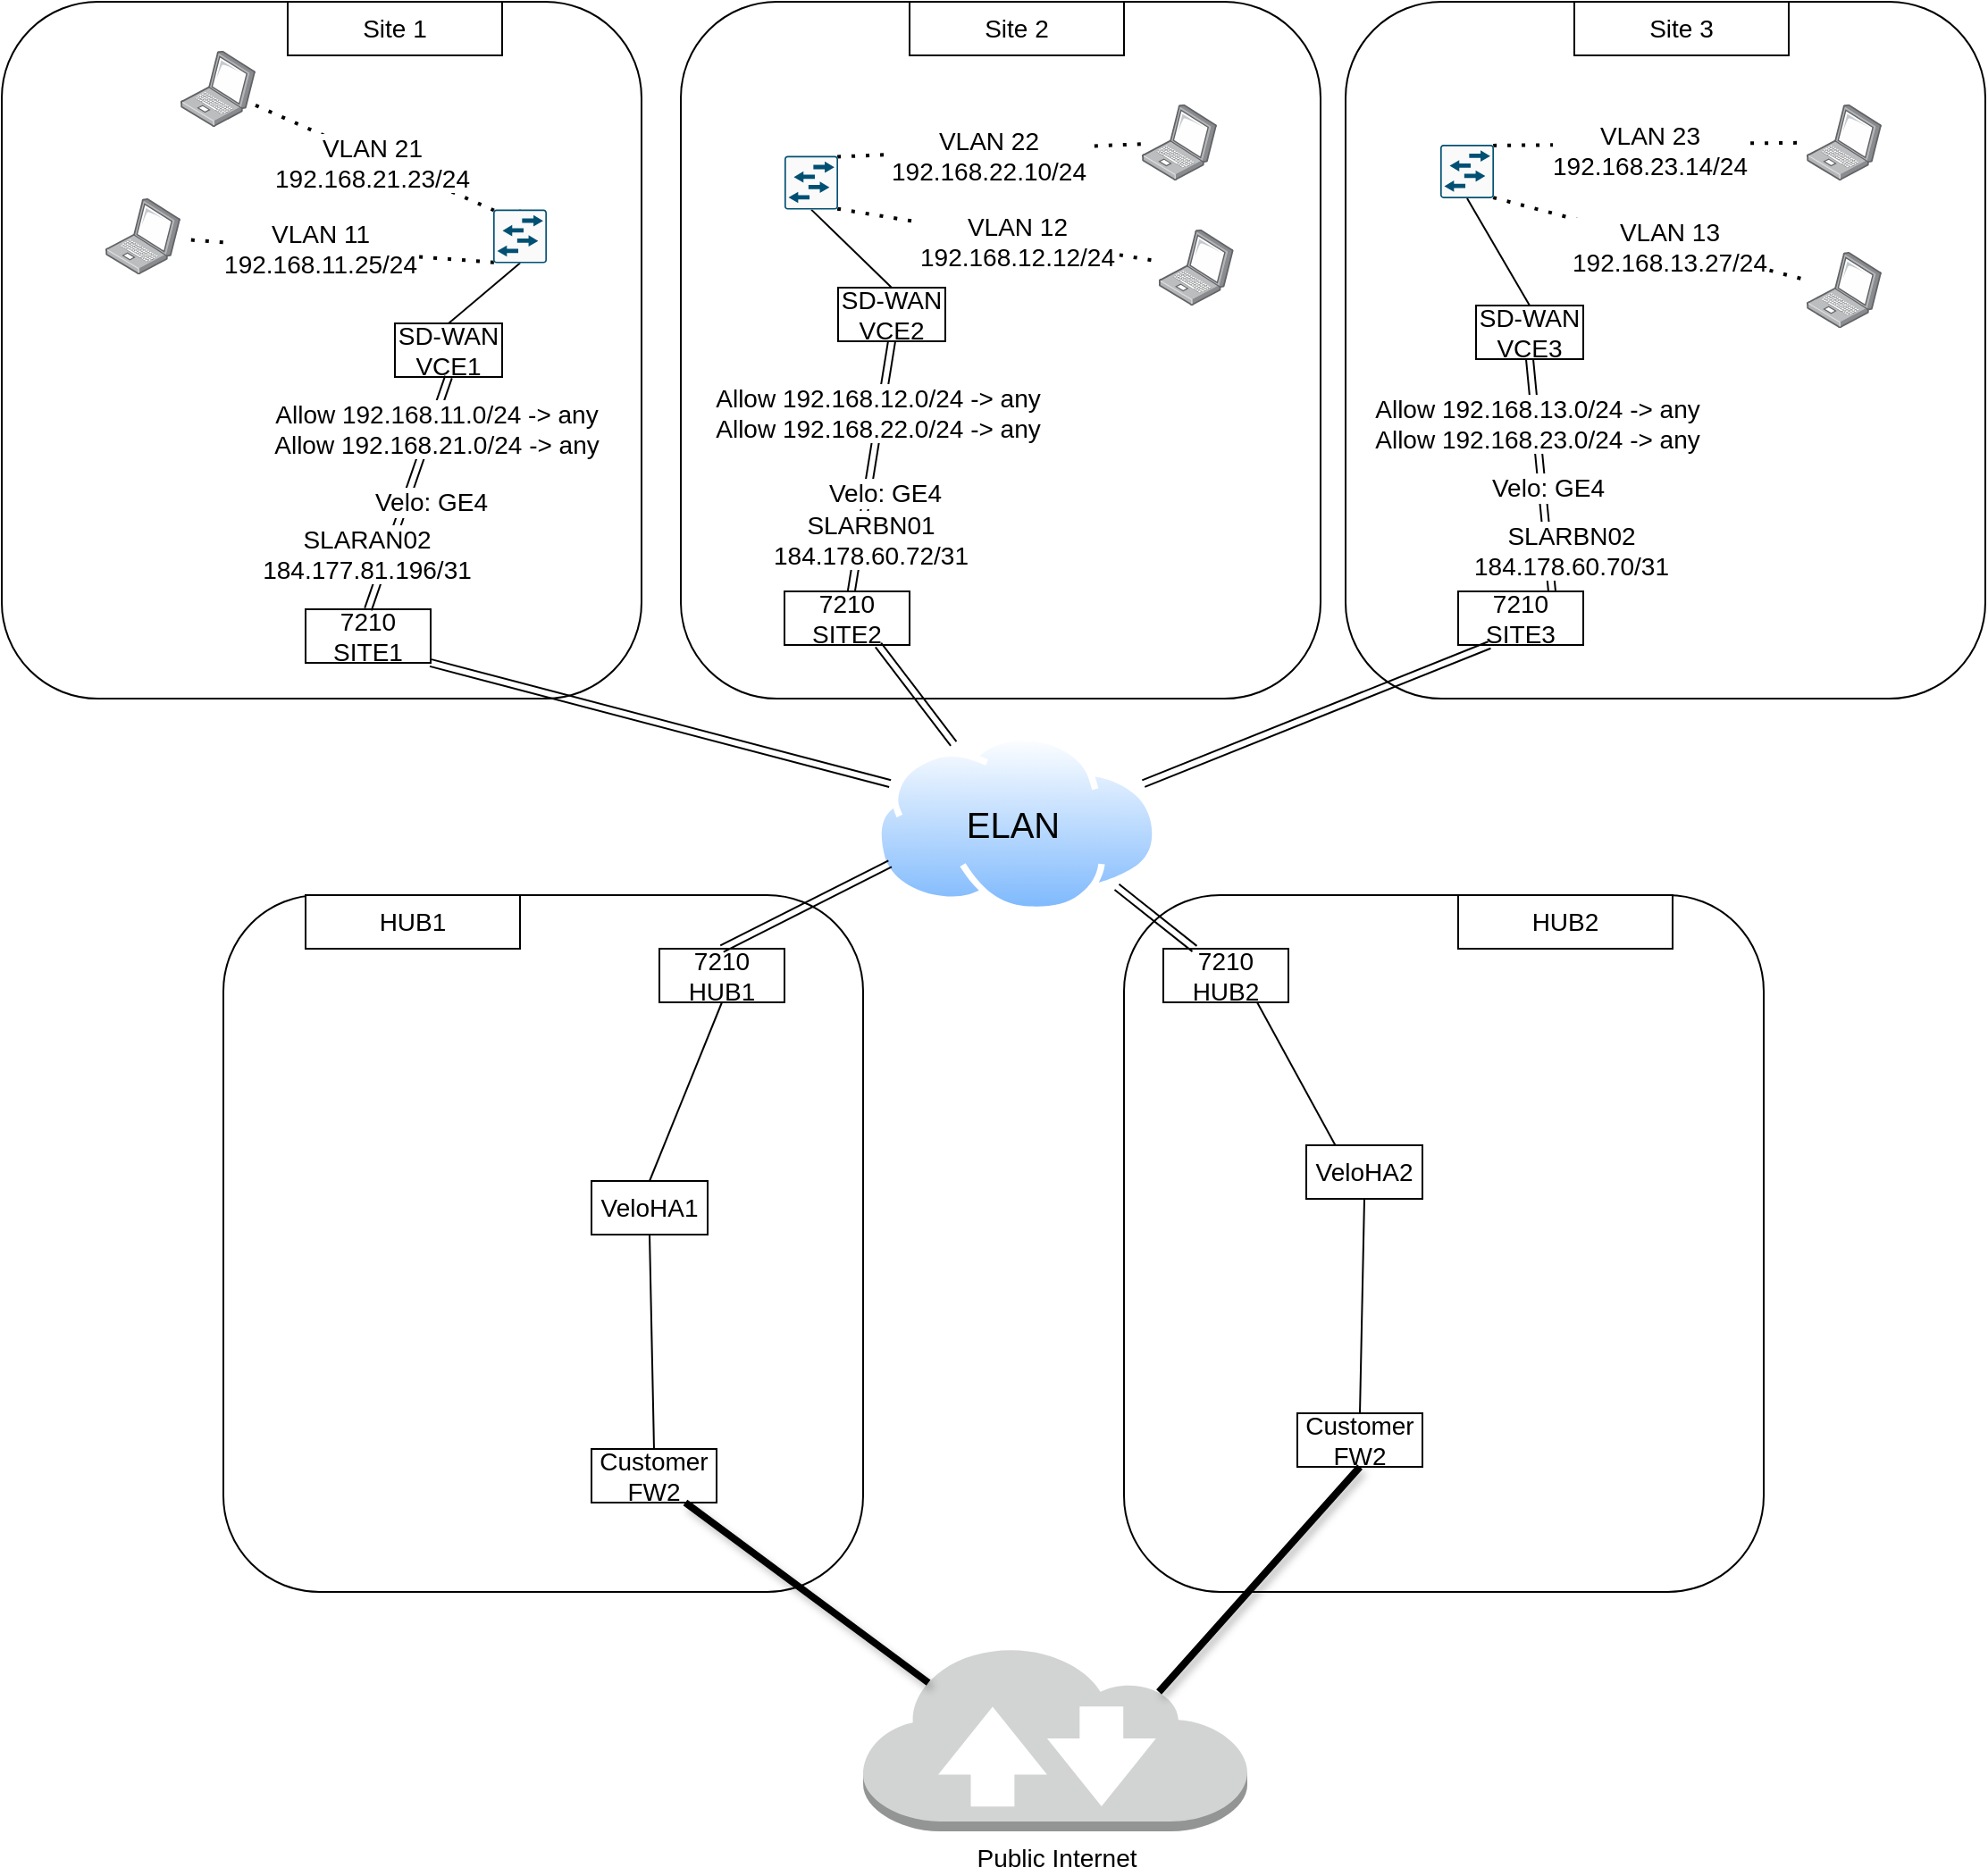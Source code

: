 <mxfile version="24.2.5" type="device">
  <diagram name="Page-1" id="XTCA5G6cbBC70T64MSRc">
    <mxGraphModel dx="1180" dy="1985" grid="1" gridSize="10" guides="1" tooltips="1" connect="1" arrows="1" fold="1" page="1" pageScale="1" pageWidth="850" pageHeight="1100" math="0" shadow="0">
      <root>
        <mxCell id="0" />
        <mxCell id="1" parent="0" />
        <mxCell id="g3ic62DsX7ZCbNPFw6_O-63" value="" style="image;aspect=fixed;perimeter=ellipsePerimeter;html=1;align=center;shadow=0;dashed=0;spacingTop=3;image=img/lib/active_directory/internet_cloud.svg;fontSize=14;" vertex="1" parent="1">
          <mxGeometry x="508.63" y="390" width="158.73" height="100" as="geometry" />
        </mxCell>
        <mxCell id="g3ic62DsX7ZCbNPFw6_O-27" value="" style="rounded=1;whiteSpace=wrap;html=1;fontSize=14;" vertex="1" parent="1">
          <mxGeometry x="648" y="480" width="358" height="390" as="geometry" />
        </mxCell>
        <mxCell id="g3ic62DsX7ZCbNPFw6_O-28" value="HUB2" style="rounded=0;whiteSpace=wrap;html=1;fontSize=14;" vertex="1" parent="1">
          <mxGeometry x="835" y="480" width="120" height="30" as="geometry" />
        </mxCell>
        <mxCell id="g3ic62DsX7ZCbNPFw6_O-25" value="" style="rounded=1;whiteSpace=wrap;html=1;fontSize=14;" vertex="1" parent="1">
          <mxGeometry x="144" y="480" width="358" height="390" as="geometry" />
        </mxCell>
        <mxCell id="0JstrHkOvT4zA7hhjL8A-35" value="" style="rounded=1;whiteSpace=wrap;html=1;fontSize=14;" parent="1" vertex="1">
          <mxGeometry x="400" y="-20" width="358" height="390" as="geometry" />
        </mxCell>
        <mxCell id="0JstrHkOvT4zA7hhjL8A-34" value="" style="rounded=1;whiteSpace=wrap;html=1;fontSize=14;" parent="1" vertex="1">
          <mxGeometry x="20" y="-20" width="358" height="390" as="geometry" />
        </mxCell>
        <mxCell id="0JstrHkOvT4zA7hhjL8A-3" value="SD-WAN&lt;div style=&quot;font-size: 14px;&quot;&gt;VCE1&lt;/div&gt;" style="rounded=0;whiteSpace=wrap;html=1;fontSize=14;" parent="1" vertex="1">
          <mxGeometry x="240" y="160" width="60" height="30" as="geometry" />
        </mxCell>
        <mxCell id="0JstrHkOvT4zA7hhjL8A-4" value="SD-WAN&lt;div style=&quot;font-size: 14px;&quot;&gt;VCE2&lt;/div&gt;" style="rounded=0;whiteSpace=wrap;html=1;fontSize=14;" parent="1" vertex="1">
          <mxGeometry x="488" y="140" width="60" height="30" as="geometry" />
        </mxCell>
        <mxCell id="0JstrHkOvT4zA7hhjL8A-18" value="" style="image;points=[];aspect=fixed;html=1;align=center;shadow=0;dashed=0;image=img/lib/allied_telesis/computer_and_terminals/Laptop.svg;fontSize=14;" parent="1" vertex="1">
          <mxGeometry x="658" y="37.4" width="42" height="42.6" as="geometry" />
        </mxCell>
        <mxCell id="0JstrHkOvT4zA7hhjL8A-19" value="" style="image;points=[];aspect=fixed;html=1;align=center;shadow=0;dashed=0;image=img/lib/allied_telesis/computer_and_terminals/Laptop.svg;fontSize=14;" parent="1" vertex="1">
          <mxGeometry x="667.36" y="107.4" width="42" height="42.6" as="geometry" />
        </mxCell>
        <mxCell id="0JstrHkOvT4zA7hhjL8A-20" value="" style="image;points=[];aspect=fixed;html=1;align=center;shadow=0;dashed=0;image=img/lib/allied_telesis/computer_and_terminals/Laptop.svg;fontSize=14;" parent="1" vertex="1">
          <mxGeometry x="78" y="90" width="42" height="42.6" as="geometry" />
        </mxCell>
        <mxCell id="0JstrHkOvT4zA7hhjL8A-21" value="" style="image;points=[];aspect=fixed;html=1;align=center;shadow=0;dashed=0;image=img/lib/allied_telesis/computer_and_terminals/Laptop.svg;fontSize=14;" parent="1" vertex="1">
          <mxGeometry x="120" y="7.4" width="42" height="42.6" as="geometry" />
        </mxCell>
        <mxCell id="0JstrHkOvT4zA7hhjL8A-22" value="" style="endArrow=none;dashed=1;html=1;dashPattern=1 3;strokeWidth=2;rounded=0;exitX=0.985;exitY=0.015;exitDx=0;exitDy=0;exitPerimeter=0;fontSize=14;" parent="1" source="0JstrHkOvT4zA7hhjL8A-52" target="0JstrHkOvT4zA7hhjL8A-18" edge="1">
          <mxGeometry width="50" height="50" relative="1" as="geometry">
            <mxPoint x="508" y="90" as="sourcePoint" />
            <mxPoint x="658" y="70" as="targetPoint" />
          </mxGeometry>
        </mxCell>
        <mxCell id="0JstrHkOvT4zA7hhjL8A-24" value="VLAN 22&lt;div style=&quot;font-size: 14px;&quot;&gt;192.168.22.10/24&lt;/div&gt;" style="edgeLabel;html=1;align=center;verticalAlign=middle;resizable=0;points=[];fontSize=14;" parent="0JstrHkOvT4zA7hhjL8A-22" vertex="1" connectable="0">
          <mxGeometry x="-0.007" y="-3" relative="1" as="geometry">
            <mxPoint as="offset" />
          </mxGeometry>
        </mxCell>
        <mxCell id="0JstrHkOvT4zA7hhjL8A-23" value="" style="endArrow=none;dashed=1;html=1;dashPattern=1 3;strokeWidth=2;rounded=0;exitX=0.985;exitY=0.985;exitDx=0;exitDy=0;exitPerimeter=0;fontSize=14;" parent="1" source="0JstrHkOvT4zA7hhjL8A-52" target="0JstrHkOvT4zA7hhjL8A-19" edge="1">
          <mxGeometry width="50" height="50" relative="1" as="geometry">
            <mxPoint x="508" y="100" as="sourcePoint" />
            <mxPoint x="658" y="153" as="targetPoint" />
          </mxGeometry>
        </mxCell>
        <mxCell id="0JstrHkOvT4zA7hhjL8A-25" value="&lt;font style=&quot;font-size: 14px;&quot;&gt;VLAN 12&lt;/font&gt;&lt;div style=&quot;font-size: 14px;&quot;&gt;&lt;font style=&quot;font-size: 14px;&quot;&gt;192.168.12.12/24&lt;/font&gt;&lt;/div&gt;" style="edgeLabel;html=1;align=center;verticalAlign=middle;resizable=0;points=[];fontSize=14;" parent="0JstrHkOvT4zA7hhjL8A-23" vertex="1" connectable="0">
          <mxGeometry x="0.117" y="-1" relative="1" as="geometry">
            <mxPoint as="offset" />
          </mxGeometry>
        </mxCell>
        <mxCell id="0JstrHkOvT4zA7hhjL8A-27" value="" style="endArrow=none;dashed=1;html=1;dashPattern=1 3;strokeWidth=2;rounded=0;entryX=0.015;entryY=0.015;entryDx=0;entryDy=0;entryPerimeter=0;fontSize=14;" parent="1" source="0JstrHkOvT4zA7hhjL8A-21" target="0JstrHkOvT4zA7hhjL8A-50" edge="1">
          <mxGeometry width="50" height="50" relative="1" as="geometry">
            <mxPoint x="182" y="34.4" as="sourcePoint" />
            <mxPoint x="280" y="65" as="targetPoint" />
          </mxGeometry>
        </mxCell>
        <mxCell id="0JstrHkOvT4zA7hhjL8A-28" value="VLAN 21&lt;div style=&quot;font-size: 14px;&quot;&gt;192.168.21.23/24&lt;/div&gt;" style="edgeLabel;html=1;align=center;verticalAlign=middle;resizable=0;points=[];fontSize=14;" parent="0JstrHkOvT4zA7hhjL8A-27" vertex="1" connectable="0">
          <mxGeometry x="-0.007" y="-3" relative="1" as="geometry">
            <mxPoint as="offset" />
          </mxGeometry>
        </mxCell>
        <mxCell id="0JstrHkOvT4zA7hhjL8A-31" value="" style="endArrow=none;dashed=1;html=1;dashPattern=1 3;strokeWidth=2;rounded=0;exitX=0.015;exitY=0.985;exitDx=0;exitDy=0;exitPerimeter=0;fontSize=14;" parent="1" source="0JstrHkOvT4zA7hhjL8A-50" target="0JstrHkOvT4zA7hhjL8A-20" edge="1">
          <mxGeometry width="50" height="50" relative="1" as="geometry">
            <mxPoint x="280" y="65" as="sourcePoint" />
            <mxPoint x="400" y="129.3" as="targetPoint" />
          </mxGeometry>
        </mxCell>
        <mxCell id="0JstrHkOvT4zA7hhjL8A-32" value="VLAN 11&lt;div style=&quot;font-size: 14px;&quot;&gt;192.168.11.25/24&lt;/div&gt;" style="edgeLabel;html=1;align=center;verticalAlign=middle;resizable=0;points=[];fontSize=14;" parent="0JstrHkOvT4zA7hhjL8A-31" vertex="1" connectable="0">
          <mxGeometry x="0.117" y="-1" relative="1" as="geometry">
            <mxPoint as="offset" />
          </mxGeometry>
        </mxCell>
        <mxCell id="0JstrHkOvT4zA7hhjL8A-36" value="Site 2" style="rounded=0;whiteSpace=wrap;html=1;fontSize=14;" parent="1" vertex="1">
          <mxGeometry x="528" y="-20" width="120" height="30" as="geometry" />
        </mxCell>
        <mxCell id="0JstrHkOvT4zA7hhjL8A-37" value="Site 1" style="rounded=0;whiteSpace=wrap;html=1;fontSize=14;" parent="1" vertex="1">
          <mxGeometry x="180" y="-20" width="120" height="30" as="geometry" />
        </mxCell>
        <mxCell id="0JstrHkOvT4zA7hhjL8A-39" value="" style="endArrow=none;html=1;rounded=0;entryX=0.5;entryY=1;entryDx=0;entryDy=0;exitX=0.5;exitY=0;exitDx=0;exitDy=0;entryPerimeter=0;fontSize=14;" parent="1" source="0JstrHkOvT4zA7hhjL8A-3" target="0JstrHkOvT4zA7hhjL8A-50" edge="1">
          <mxGeometry width="50" height="50" relative="1" as="geometry">
            <mxPoint x="430" y="300" as="sourcePoint" />
            <mxPoint x="310" y="180" as="targetPoint" />
          </mxGeometry>
        </mxCell>
        <mxCell id="0JstrHkOvT4zA7hhjL8A-40" value="" style="endArrow=none;html=1;rounded=0;entryX=0.5;entryY=1;entryDx=0;entryDy=0;exitX=0.5;exitY=0;exitDx=0;exitDy=0;entryPerimeter=0;fontSize=14;" parent="1" source="0JstrHkOvT4zA7hhjL8A-50" target="0JstrHkOvT4zA7hhjL8A-50" edge="1">
          <mxGeometry width="50" height="50" relative="1" as="geometry">
            <mxPoint x="430" y="300" as="sourcePoint" />
            <mxPoint x="310" y="70" as="targetPoint" />
          </mxGeometry>
        </mxCell>
        <mxCell id="0JstrHkOvT4zA7hhjL8A-41" value="" style="endArrow=none;html=1;rounded=0;entryX=0.5;entryY=1;entryDx=0;entryDy=0;exitX=0.5;exitY=0;exitDx=0;exitDy=0;entryPerimeter=0;fontSize=14;" parent="1" source="0JstrHkOvT4zA7hhjL8A-4" target="0JstrHkOvT4zA7hhjL8A-52" edge="1">
          <mxGeometry width="50" height="50" relative="1" as="geometry">
            <mxPoint x="338" y="330" as="sourcePoint" />
            <mxPoint x="478" y="210" as="targetPoint" />
          </mxGeometry>
        </mxCell>
        <mxCell id="0JstrHkOvT4zA7hhjL8A-50" value="" style="sketch=0;points=[[0.015,0.015,0],[0.985,0.015,0],[0.985,0.985,0],[0.015,0.985,0],[0.25,0,0],[0.5,0,0],[0.75,0,0],[1,0.25,0],[1,0.5,0],[1,0.75,0],[0.75,1,0],[0.5,1,0],[0.25,1,0],[0,0.75,0],[0,0.5,0],[0,0.25,0]];verticalLabelPosition=bottom;html=1;verticalAlign=top;aspect=fixed;align=center;pointerEvents=1;shape=mxgraph.cisco19.rect;prIcon=l2_switch;fillColor=#FAFAFA;strokeColor=#005073;fontSize=14;" parent="1" vertex="1">
          <mxGeometry x="295" y="96.3" width="30" height="30" as="geometry" />
        </mxCell>
        <mxCell id="0JstrHkOvT4zA7hhjL8A-52" value="" style="sketch=0;points=[[0.015,0.015,0],[0.985,0.015,0],[0.985,0.985,0],[0.015,0.985,0],[0.25,0,0],[0.5,0,0],[0.75,0,0],[1,0.25,0],[1,0.5,0],[1,0.75,0],[0.75,1,0],[0.5,1,0],[0.25,1,0],[0,0.75,0],[0,0.5,0],[0,0.25,0]];verticalLabelPosition=bottom;html=1;verticalAlign=top;aspect=fixed;align=center;pointerEvents=1;shape=mxgraph.cisco19.rect;prIcon=l2_switch;fillColor=#FAFAFA;strokeColor=#005073;fontSize=14;" parent="1" vertex="1">
          <mxGeometry x="458" y="66.3" width="30" height="30" as="geometry" />
        </mxCell>
        <mxCell id="g3ic62DsX7ZCbNPFw6_O-1" value="" style="rounded=1;whiteSpace=wrap;html=1;fontSize=14;" vertex="1" parent="1">
          <mxGeometry x="772" y="-20" width="358" height="390" as="geometry" />
        </mxCell>
        <mxCell id="g3ic62DsX7ZCbNPFw6_O-2" value="SD-WAN&lt;div style=&quot;font-size: 14px;&quot;&gt;VCE3&lt;/div&gt;" style="rounded=0;whiteSpace=wrap;html=1;fontSize=14;" vertex="1" parent="1">
          <mxGeometry x="845" y="150" width="60" height="30" as="geometry" />
        </mxCell>
        <mxCell id="g3ic62DsX7ZCbNPFw6_O-5" value="" style="image;points=[];aspect=fixed;html=1;align=center;shadow=0;dashed=0;image=img/lib/allied_telesis/computer_and_terminals/Laptop.svg;fontSize=14;" vertex="1" parent="1">
          <mxGeometry x="1030" y="37.4" width="42" height="42.6" as="geometry" />
        </mxCell>
        <mxCell id="g3ic62DsX7ZCbNPFw6_O-6" value="" style="image;points=[];aspect=fixed;html=1;align=center;shadow=0;dashed=0;image=img/lib/allied_telesis/computer_and_terminals/Laptop.svg;fontSize=14;" vertex="1" parent="1">
          <mxGeometry x="1030" y="120" width="42" height="42.6" as="geometry" />
        </mxCell>
        <mxCell id="g3ic62DsX7ZCbNPFw6_O-7" value="" style="endArrow=none;dashed=1;html=1;dashPattern=1 3;strokeWidth=2;rounded=0;exitX=0.985;exitY=0.015;exitDx=0;exitDy=0;exitPerimeter=0;fontSize=14;" edge="1" parent="1" source="g3ic62DsX7ZCbNPFw6_O-14" target="g3ic62DsX7ZCbNPFw6_O-5">
          <mxGeometry width="50" height="50" relative="1" as="geometry">
            <mxPoint x="880" y="90" as="sourcePoint" />
            <mxPoint x="1030" y="70" as="targetPoint" />
          </mxGeometry>
        </mxCell>
        <mxCell id="g3ic62DsX7ZCbNPFw6_O-8" value="VLAN 23&lt;div style=&quot;font-size: 14px;&quot;&gt;192.168.23.14/24&lt;/div&gt;" style="edgeLabel;html=1;align=center;verticalAlign=middle;resizable=0;points=[];fontSize=14;" vertex="1" connectable="0" parent="g3ic62DsX7ZCbNPFw6_O-7">
          <mxGeometry x="-0.007" y="-3" relative="1" as="geometry">
            <mxPoint as="offset" />
          </mxGeometry>
        </mxCell>
        <mxCell id="g3ic62DsX7ZCbNPFw6_O-9" value="" style="endArrow=none;dashed=1;html=1;dashPattern=1 3;strokeWidth=2;rounded=0;exitX=0.985;exitY=0.985;exitDx=0;exitDy=0;exitPerimeter=0;fontSize=14;" edge="1" parent="1" source="g3ic62DsX7ZCbNPFw6_O-14" target="g3ic62DsX7ZCbNPFw6_O-6">
          <mxGeometry width="50" height="50" relative="1" as="geometry">
            <mxPoint x="880" y="100" as="sourcePoint" />
            <mxPoint x="1030" y="153" as="targetPoint" />
          </mxGeometry>
        </mxCell>
        <mxCell id="g3ic62DsX7ZCbNPFw6_O-10" value="VLAN 13&lt;div style=&quot;font-size: 14px;&quot;&gt;192.168.13.27/24&lt;/div&gt;" style="edgeLabel;html=1;align=center;verticalAlign=middle;resizable=0;points=[];fontSize=14;" vertex="1" connectable="0" parent="g3ic62DsX7ZCbNPFw6_O-9">
          <mxGeometry x="0.117" y="-1" relative="1" as="geometry">
            <mxPoint as="offset" />
          </mxGeometry>
        </mxCell>
        <mxCell id="g3ic62DsX7ZCbNPFw6_O-11" value="Site 3" style="rounded=0;whiteSpace=wrap;html=1;fontSize=14;" vertex="1" parent="1">
          <mxGeometry x="900" y="-20" width="120" height="30" as="geometry" />
        </mxCell>
        <mxCell id="g3ic62DsX7ZCbNPFw6_O-13" value="" style="endArrow=none;html=1;rounded=0;entryX=0.5;entryY=1;entryDx=0;entryDy=0;exitX=0.5;exitY=0;exitDx=0;exitDy=0;entryPerimeter=0;fontSize=14;" edge="1" parent="1" source="g3ic62DsX7ZCbNPFw6_O-2" target="g3ic62DsX7ZCbNPFw6_O-14">
          <mxGeometry width="50" height="50" relative="1" as="geometry">
            <mxPoint x="710" y="330" as="sourcePoint" />
            <mxPoint x="850.0" y="210" as="targetPoint" />
          </mxGeometry>
        </mxCell>
        <mxCell id="g3ic62DsX7ZCbNPFw6_O-14" value="" style="sketch=0;points=[[0.015,0.015,0],[0.985,0.015,0],[0.985,0.985,0],[0.015,0.985,0],[0.25,0,0],[0.5,0,0],[0.75,0,0],[1,0.25,0],[1,0.5,0],[1,0.75,0],[0.75,1,0],[0.5,1,0],[0.25,1,0],[0,0.75,0],[0,0.5,0],[0,0.25,0]];verticalLabelPosition=bottom;html=1;verticalAlign=top;aspect=fixed;align=center;pointerEvents=1;shape=mxgraph.cisco19.rect;prIcon=l2_switch;fillColor=#FAFAFA;strokeColor=#005073;fontSize=14;" vertex="1" parent="1">
          <mxGeometry x="825" y="60.0" width="30" height="30" as="geometry" />
        </mxCell>
        <mxCell id="g3ic62DsX7ZCbNPFw6_O-19" value="7210&lt;div style=&quot;font-size: 14px;&quot;&gt;SITE1&lt;/div&gt;" style="rounded=0;whiteSpace=wrap;html=1;fontSize=14;" vertex="1" parent="1">
          <mxGeometry x="190" y="320" width="70" height="30" as="geometry" />
        </mxCell>
        <mxCell id="g3ic62DsX7ZCbNPFw6_O-20" value="" style="shape=link;html=1;rounded=0;exitX=0.5;exitY=0;exitDx=0;exitDy=0;entryX=0.5;entryY=1;entryDx=0;entryDy=0;fontSize=14;" edge="1" parent="1" source="g3ic62DsX7ZCbNPFw6_O-19" target="0JstrHkOvT4zA7hhjL8A-3">
          <mxGeometry width="100" relative="1" as="geometry">
            <mxPoint x="240" y="340" as="sourcePoint" />
            <mxPoint x="350" y="640" as="targetPoint" />
          </mxGeometry>
        </mxCell>
        <mxCell id="g3ic62DsX7ZCbNPFw6_O-57" value="&lt;font style=&quot;font-size: 14px;&quot;&gt;SLARAN02&lt;/font&gt;&lt;div style=&quot;font-size: 14px;&quot;&gt;&lt;font style=&quot;font-size: 14px;&quot;&gt;184.177.81.196/31&lt;/font&gt;&lt;/div&gt;" style="edgeLabel;html=1;align=center;verticalAlign=middle;resizable=0;points=[];fontSize=14;" vertex="1" connectable="0" parent="g3ic62DsX7ZCbNPFw6_O-20">
          <mxGeometry x="-0.113" y="-1" relative="1" as="geometry">
            <mxPoint x="-22" y="26" as="offset" />
          </mxGeometry>
        </mxCell>
        <mxCell id="g3ic62DsX7ZCbNPFw6_O-64" value="&lt;font style=&quot;font-size: 14px;&quot;&gt;Allow 192.168.11.0/24 -&amp;gt; any&lt;/font&gt;&lt;div style=&quot;font-size: 14px;&quot;&gt;&lt;font style=&quot;font-size: 14px;&quot;&gt;Allow 192.168.21.0/24 -&amp;gt; any&lt;br style=&quot;font-size: 14px;&quot;&gt;&lt;/font&gt;&lt;/div&gt;" style="edgeLabel;html=1;align=center;verticalAlign=middle;resizable=0;points=[];fontSize=14;" vertex="1" connectable="0" parent="g3ic62DsX7ZCbNPFw6_O-20">
          <mxGeometry x="0.352" y="1" relative="1" as="geometry">
            <mxPoint x="8" y="-13" as="offset" />
          </mxGeometry>
        </mxCell>
        <mxCell id="g3ic62DsX7ZCbNPFw6_O-21" value="7210&lt;div style=&quot;font-size: 14px;&quot;&gt;SITE2&lt;/div&gt;" style="rounded=0;whiteSpace=wrap;html=1;fontSize=14;" vertex="1" parent="1">
          <mxGeometry x="458" y="310" width="70" height="30" as="geometry" />
        </mxCell>
        <mxCell id="g3ic62DsX7ZCbNPFw6_O-22" value="" style="shape=link;html=1;rounded=0;entryX=0.5;entryY=1;entryDx=0;entryDy=0;fontSize=14;" edge="1" parent="1" source="g3ic62DsX7ZCbNPFw6_O-21" target="0JstrHkOvT4zA7hhjL8A-4">
          <mxGeometry width="100" relative="1" as="geometry">
            <mxPoint x="493" y="310" as="sourcePoint" />
            <mxPoint x="640" y="640" as="targetPoint" />
          </mxGeometry>
        </mxCell>
        <mxCell id="g3ic62DsX7ZCbNPFw6_O-58" value="&lt;font style=&quot;font-size: 14px;&quot;&gt;SLARBN01&lt;/font&gt;&lt;div style=&quot;font-size: 14px;&quot;&gt;&lt;font style=&quot;font-size: 14px;&quot;&gt;184.178.60.72/31&lt;/font&gt;&lt;/div&gt;" style="edgeLabel;html=1;align=center;verticalAlign=middle;resizable=0;points=[];fontSize=14;" vertex="1" connectable="0" parent="g3ic62DsX7ZCbNPFw6_O-22">
          <mxGeometry x="0.009" y="1" relative="1" as="geometry">
            <mxPoint y="41" as="offset" />
          </mxGeometry>
        </mxCell>
        <mxCell id="g3ic62DsX7ZCbNPFw6_O-65" value="&lt;font style=&quot;font-size: 14px;&quot;&gt;Allow 192.168.12.0/24 -&amp;gt; any&lt;/font&gt;&lt;div style=&quot;font-size: 14px;&quot;&gt;&lt;font style=&quot;font-size: 14px;&quot;&gt;Allow 192.168.22.0/24 -&amp;gt; any&lt;/font&gt;&lt;/div&gt;" style="edgeLabel;html=1;align=center;verticalAlign=middle;resizable=0;points=[];fontSize=14;" vertex="1" connectable="0" parent="g3ic62DsX7ZCbNPFw6_O-22">
          <mxGeometry x="0.433" y="2" relative="1" as="geometry">
            <mxPoint as="offset" />
          </mxGeometry>
        </mxCell>
        <mxCell id="g3ic62DsX7ZCbNPFw6_O-68" value="Velo: GE4" style="edgeLabel;html=1;align=center;verticalAlign=middle;resizable=0;points=[];fontSize=14;" vertex="1" connectable="0" parent="g3ic62DsX7ZCbNPFw6_O-22">
          <mxGeometry x="-0.026" y="-2" relative="1" as="geometry">
            <mxPoint x="5" y="13" as="offset" />
          </mxGeometry>
        </mxCell>
        <mxCell id="g3ic62DsX7ZCbNPFw6_O-23" value="7210&lt;div style=&quot;font-size: 14px;&quot;&gt;SITE3&lt;/div&gt;" style="rounded=0;whiteSpace=wrap;html=1;fontSize=14;" vertex="1" parent="1">
          <mxGeometry x="835" y="310" width="70" height="30" as="geometry" />
        </mxCell>
        <mxCell id="g3ic62DsX7ZCbNPFw6_O-24" value="" style="shape=link;html=1;rounded=0;exitX=0.75;exitY=0;exitDx=0;exitDy=0;entryX=0.5;entryY=1;entryDx=0;entryDy=0;fontSize=14;" edge="1" parent="1" source="g3ic62DsX7ZCbNPFw6_O-23" target="g3ic62DsX7ZCbNPFw6_O-2">
          <mxGeometry width="100" relative="1" as="geometry">
            <mxPoint x="503" y="350" as="sourcePoint" />
            <mxPoint x="640" y="640" as="targetPoint" />
          </mxGeometry>
        </mxCell>
        <mxCell id="g3ic62DsX7ZCbNPFw6_O-59" value="&lt;font style=&quot;font-size: 14px;&quot;&gt;SLARBN02&lt;/font&gt;&lt;div style=&quot;font-size: 14px;&quot;&gt;&lt;font style=&quot;font-size: 14px;&quot;&gt;184.178.60.70/31&lt;/font&gt;&lt;/div&gt;" style="edgeLabel;html=1;align=center;verticalAlign=middle;resizable=0;points=[];fontSize=14;" vertex="1" connectable="0" parent="g3ic62DsX7ZCbNPFw6_O-24">
          <mxGeometry x="-0.009" y="-4" relative="1" as="geometry">
            <mxPoint x="12" y="41" as="offset" />
          </mxGeometry>
        </mxCell>
        <mxCell id="g3ic62DsX7ZCbNPFw6_O-66" value="&lt;font style=&quot;font-size: 14px;&quot;&gt;Allow 192.168.13.0/24 -&amp;gt; any&lt;/font&gt;&lt;div style=&quot;font-size: 14px;&quot;&gt;&lt;font style=&quot;font-size: 14px;&quot;&gt;Allow 192.168.23.0/24 -&amp;gt; any&lt;/font&gt;&lt;/div&gt;" style="edgeLabel;html=1;align=center;verticalAlign=middle;resizable=0;points=[];fontSize=14;" vertex="1" connectable="0" parent="g3ic62DsX7ZCbNPFw6_O-24">
          <mxGeometry x="0.43" relative="1" as="geometry">
            <mxPoint y="-1" as="offset" />
          </mxGeometry>
        </mxCell>
        <mxCell id="g3ic62DsX7ZCbNPFw6_O-26" value="HUB1" style="rounded=0;whiteSpace=wrap;html=1;fontSize=14;" vertex="1" parent="1">
          <mxGeometry x="190" y="480" width="120" height="30" as="geometry" />
        </mxCell>
        <mxCell id="g3ic62DsX7ZCbNPFw6_O-30" value="7210&lt;div style=&quot;font-size: 14px;&quot;&gt;HUB1&lt;/div&gt;" style="rounded=0;whiteSpace=wrap;html=1;fontSize=14;" vertex="1" parent="1">
          <mxGeometry x="388" y="510" width="70" height="30" as="geometry" />
        </mxCell>
        <mxCell id="g3ic62DsX7ZCbNPFw6_O-31" value="7210&lt;div style=&quot;font-size: 14px;&quot;&gt;HUB2&lt;/div&gt;" style="rounded=0;whiteSpace=wrap;html=1;fontSize=14;" vertex="1" parent="1">
          <mxGeometry x="670" y="510" width="70" height="30" as="geometry" />
        </mxCell>
        <mxCell id="g3ic62DsX7ZCbNPFw6_O-32" value="Customer FW2" style="rounded=0;whiteSpace=wrap;html=1;fontSize=14;" vertex="1" parent="1">
          <mxGeometry x="745" y="770" width="70" height="30" as="geometry" />
        </mxCell>
        <mxCell id="g3ic62DsX7ZCbNPFw6_O-34" value="Customer FW2" style="rounded=0;whiteSpace=wrap;html=1;fontSize=14;" vertex="1" parent="1">
          <mxGeometry x="350" y="790" width="70" height="30" as="geometry" />
        </mxCell>
        <mxCell id="g3ic62DsX7ZCbNPFw6_O-36" value="" style="endArrow=none;html=1;rounded=0;entryX=0.75;entryY=1;entryDx=0;entryDy=0;exitX=0.25;exitY=0;exitDx=0;exitDy=0;fontSize=14;" edge="1" parent="1" source="g3ic62DsX7ZCbNPFw6_O-40" target="g3ic62DsX7ZCbNPFw6_O-31">
          <mxGeometry width="50" height="50" relative="1" as="geometry">
            <mxPoint x="618" y="650" as="sourcePoint" />
            <mxPoint x="668" y="600" as="targetPoint" />
          </mxGeometry>
        </mxCell>
        <mxCell id="g3ic62DsX7ZCbNPFw6_O-39" value="VeloHA1" style="rounded=0;whiteSpace=wrap;html=1;fontSize=14;" vertex="1" parent="1">
          <mxGeometry x="350" y="640" width="65" height="30" as="geometry" />
        </mxCell>
        <mxCell id="g3ic62DsX7ZCbNPFw6_O-40" value="VeloHA2" style="rounded=0;whiteSpace=wrap;html=1;fontSize=14;" vertex="1" parent="1">
          <mxGeometry x="750" y="620" width="65" height="30" as="geometry" />
        </mxCell>
        <mxCell id="g3ic62DsX7ZCbNPFw6_O-41" value="" style="endArrow=none;html=1;rounded=0;entryX=0.5;entryY=0;entryDx=0;entryDy=0;exitX=0.5;exitY=1;exitDx=0;exitDy=0;fontSize=14;" edge="1" parent="1" source="g3ic62DsX7ZCbNPFw6_O-40" target="g3ic62DsX7ZCbNPFw6_O-32">
          <mxGeometry width="50" height="50" relative="1" as="geometry">
            <mxPoint x="838" y="725" as="sourcePoint" />
            <mxPoint x="770" y="710" as="targetPoint" />
          </mxGeometry>
        </mxCell>
        <mxCell id="g3ic62DsX7ZCbNPFw6_O-42" value="" style="endArrow=none;html=1;rounded=0;entryX=0.5;entryY=1;entryDx=0;entryDy=0;exitX=0.5;exitY=0;exitDx=0;exitDy=0;fontSize=14;" edge="1" parent="1" source="g3ic62DsX7ZCbNPFw6_O-39" target="g3ic62DsX7ZCbNPFw6_O-30">
          <mxGeometry width="50" height="50" relative="1" as="geometry">
            <mxPoint x="307" y="690" as="sourcePoint" />
            <mxPoint x="382" y="640" as="targetPoint" />
          </mxGeometry>
        </mxCell>
        <mxCell id="g3ic62DsX7ZCbNPFw6_O-43" value="" style="endArrow=none;html=1;rounded=0;entryX=0.5;entryY=0;entryDx=0;entryDy=0;fontSize=14;exitX=0.5;exitY=1;exitDx=0;exitDy=0;" edge="1" parent="1" source="g3ic62DsX7ZCbNPFw6_O-39" target="g3ic62DsX7ZCbNPFw6_O-34">
          <mxGeometry width="50" height="50" relative="1" as="geometry">
            <mxPoint x="385" y="680" as="sourcePoint" />
            <mxPoint x="307" y="720" as="targetPoint" />
          </mxGeometry>
        </mxCell>
        <mxCell id="g3ic62DsX7ZCbNPFw6_O-45" value="&lt;font style=&quot;font-size: 14px;&quot;&gt;Public Internet&lt;/font&gt;" style="outlineConnect=0;dashed=0;verticalLabelPosition=bottom;verticalAlign=top;align=center;html=1;shape=mxgraph.aws3.internet_2;fillColor=#D2D3D3;gradientColor=none;fontSize=14;" vertex="1" parent="1">
          <mxGeometry x="502" y="900" width="215" height="104" as="geometry" />
        </mxCell>
        <mxCell id="g3ic62DsX7ZCbNPFw6_O-52" value="" style="endArrow=none;html=1;rounded=0;entryX=0.75;entryY=1;entryDx=0;entryDy=0;exitX=0.17;exitY=0.2;exitDx=0;exitDy=0;exitPerimeter=0;strokeWidth=4;shadow=1;fontSize=14;" edge="1" parent="1" source="g3ic62DsX7ZCbNPFw6_O-45" target="g3ic62DsX7ZCbNPFw6_O-34">
          <mxGeometry width="50" height="50" relative="1" as="geometry">
            <mxPoint x="319" y="810" as="sourcePoint" />
            <mxPoint x="375" y="850" as="targetPoint" />
          </mxGeometry>
        </mxCell>
        <mxCell id="g3ic62DsX7ZCbNPFw6_O-53" value="" style="endArrow=none;html=1;rounded=0;entryX=0.77;entryY=0.25;entryDx=0;entryDy=0;exitX=0.5;exitY=1;exitDx=0;exitDy=0;strokeWidth=4;shadow=1;entryPerimeter=0;fontSize=14;" edge="1" parent="1" source="g3ic62DsX7ZCbNPFw6_O-32" target="g3ic62DsX7ZCbNPFw6_O-45">
          <mxGeometry width="50" height="50" relative="1" as="geometry">
            <mxPoint x="469" y="1001" as="sourcePoint" />
            <mxPoint x="393" y="880" as="targetPoint" />
          </mxGeometry>
        </mxCell>
        <mxCell id="g3ic62DsX7ZCbNPFw6_O-70" value="Velo: GE4" style="edgeLabel;html=1;align=center;verticalAlign=middle;resizable=0;points=[];fontSize=14;" vertex="1" connectable="0" parent="1">
          <mxGeometry x="260" y="259.997" as="geometry" />
        </mxCell>
        <mxCell id="g3ic62DsX7ZCbNPFw6_O-71" value="Velo: GE4" style="edgeLabel;html=1;align=center;verticalAlign=middle;resizable=0;points=[];fontSize=14;" vertex="1" connectable="0" parent="1">
          <mxGeometry x="540" y="269.997" as="geometry">
            <mxPoint x="345" y="-18" as="offset" />
          </mxGeometry>
        </mxCell>
        <mxCell id="g3ic62DsX7ZCbNPFw6_O-72" value="" style="shape=link;html=1;rounded=0;exitX=1;exitY=1;exitDx=0;exitDy=0;entryX=0;entryY=0.25;entryDx=0;entryDy=0;fontSize=14;" edge="1" parent="1" source="g3ic62DsX7ZCbNPFw6_O-19" target="g3ic62DsX7ZCbNPFw6_O-63">
          <mxGeometry width="100" relative="1" as="geometry">
            <mxPoint x="520" y="370" as="sourcePoint" />
            <mxPoint x="620" y="370" as="targetPoint" />
          </mxGeometry>
        </mxCell>
        <mxCell id="g3ic62DsX7ZCbNPFw6_O-73" value="" style="shape=link;html=1;rounded=0;exitX=0.75;exitY=1;exitDx=0;exitDy=0;entryX=0.25;entryY=0;entryDx=0;entryDy=0;fontSize=14;" edge="1" parent="1" source="g3ic62DsX7ZCbNPFw6_O-21" target="g3ic62DsX7ZCbNPFw6_O-63">
          <mxGeometry width="100" relative="1" as="geometry">
            <mxPoint x="270" y="360" as="sourcePoint" />
            <mxPoint x="518" y="417" as="targetPoint" />
          </mxGeometry>
        </mxCell>
        <mxCell id="g3ic62DsX7ZCbNPFw6_O-74" value="" style="shape=link;html=1;rounded=0;exitX=0.25;exitY=1;exitDx=0;exitDy=0;entryX=1;entryY=0.25;entryDx=0;entryDy=0;fontSize=14;" edge="1" parent="1" source="g3ic62DsX7ZCbNPFw6_O-23" target="g3ic62DsX7ZCbNPFw6_O-63">
          <mxGeometry width="100" relative="1" as="geometry">
            <mxPoint x="521" y="350" as="sourcePoint" />
            <mxPoint x="554" y="395" as="targetPoint" />
          </mxGeometry>
        </mxCell>
        <mxCell id="g3ic62DsX7ZCbNPFw6_O-75" value="" style="shape=link;html=1;rounded=0;exitX=0;exitY=0.75;exitDx=0;exitDy=0;entryX=0.5;entryY=0;entryDx=0;entryDy=0;fontSize=14;" edge="1" parent="1" source="g3ic62DsX7ZCbNPFw6_O-63" target="g3ic62DsX7ZCbNPFw6_O-30">
          <mxGeometry width="100" relative="1" as="geometry">
            <mxPoint x="531" y="360" as="sourcePoint" />
            <mxPoint x="564" y="405" as="targetPoint" />
          </mxGeometry>
        </mxCell>
        <mxCell id="g3ic62DsX7ZCbNPFw6_O-76" value="" style="shape=link;html=1;rounded=0;exitX=0.25;exitY=0;exitDx=0;exitDy=0;entryX=1;entryY=1;entryDx=0;entryDy=0;fontSize=14;" edge="1" parent="1" source="g3ic62DsX7ZCbNPFw6_O-31" target="g3ic62DsX7ZCbNPFw6_O-63">
          <mxGeometry width="100" relative="1" as="geometry">
            <mxPoint x="541" y="370" as="sourcePoint" />
            <mxPoint x="574" y="415" as="targetPoint" />
          </mxGeometry>
        </mxCell>
        <mxCell id="g3ic62DsX7ZCbNPFw6_O-79" value="&lt;font style=&quot;font-size: 20px;&quot;&gt;ELAN&lt;/font&gt;" style="text;html=1;align=center;verticalAlign=middle;whiteSpace=wrap;rounded=0;fontSize=20;" vertex="1" parent="1">
          <mxGeometry x="555.63" y="425" width="60" height="30" as="geometry" />
        </mxCell>
      </root>
    </mxGraphModel>
  </diagram>
</mxfile>
